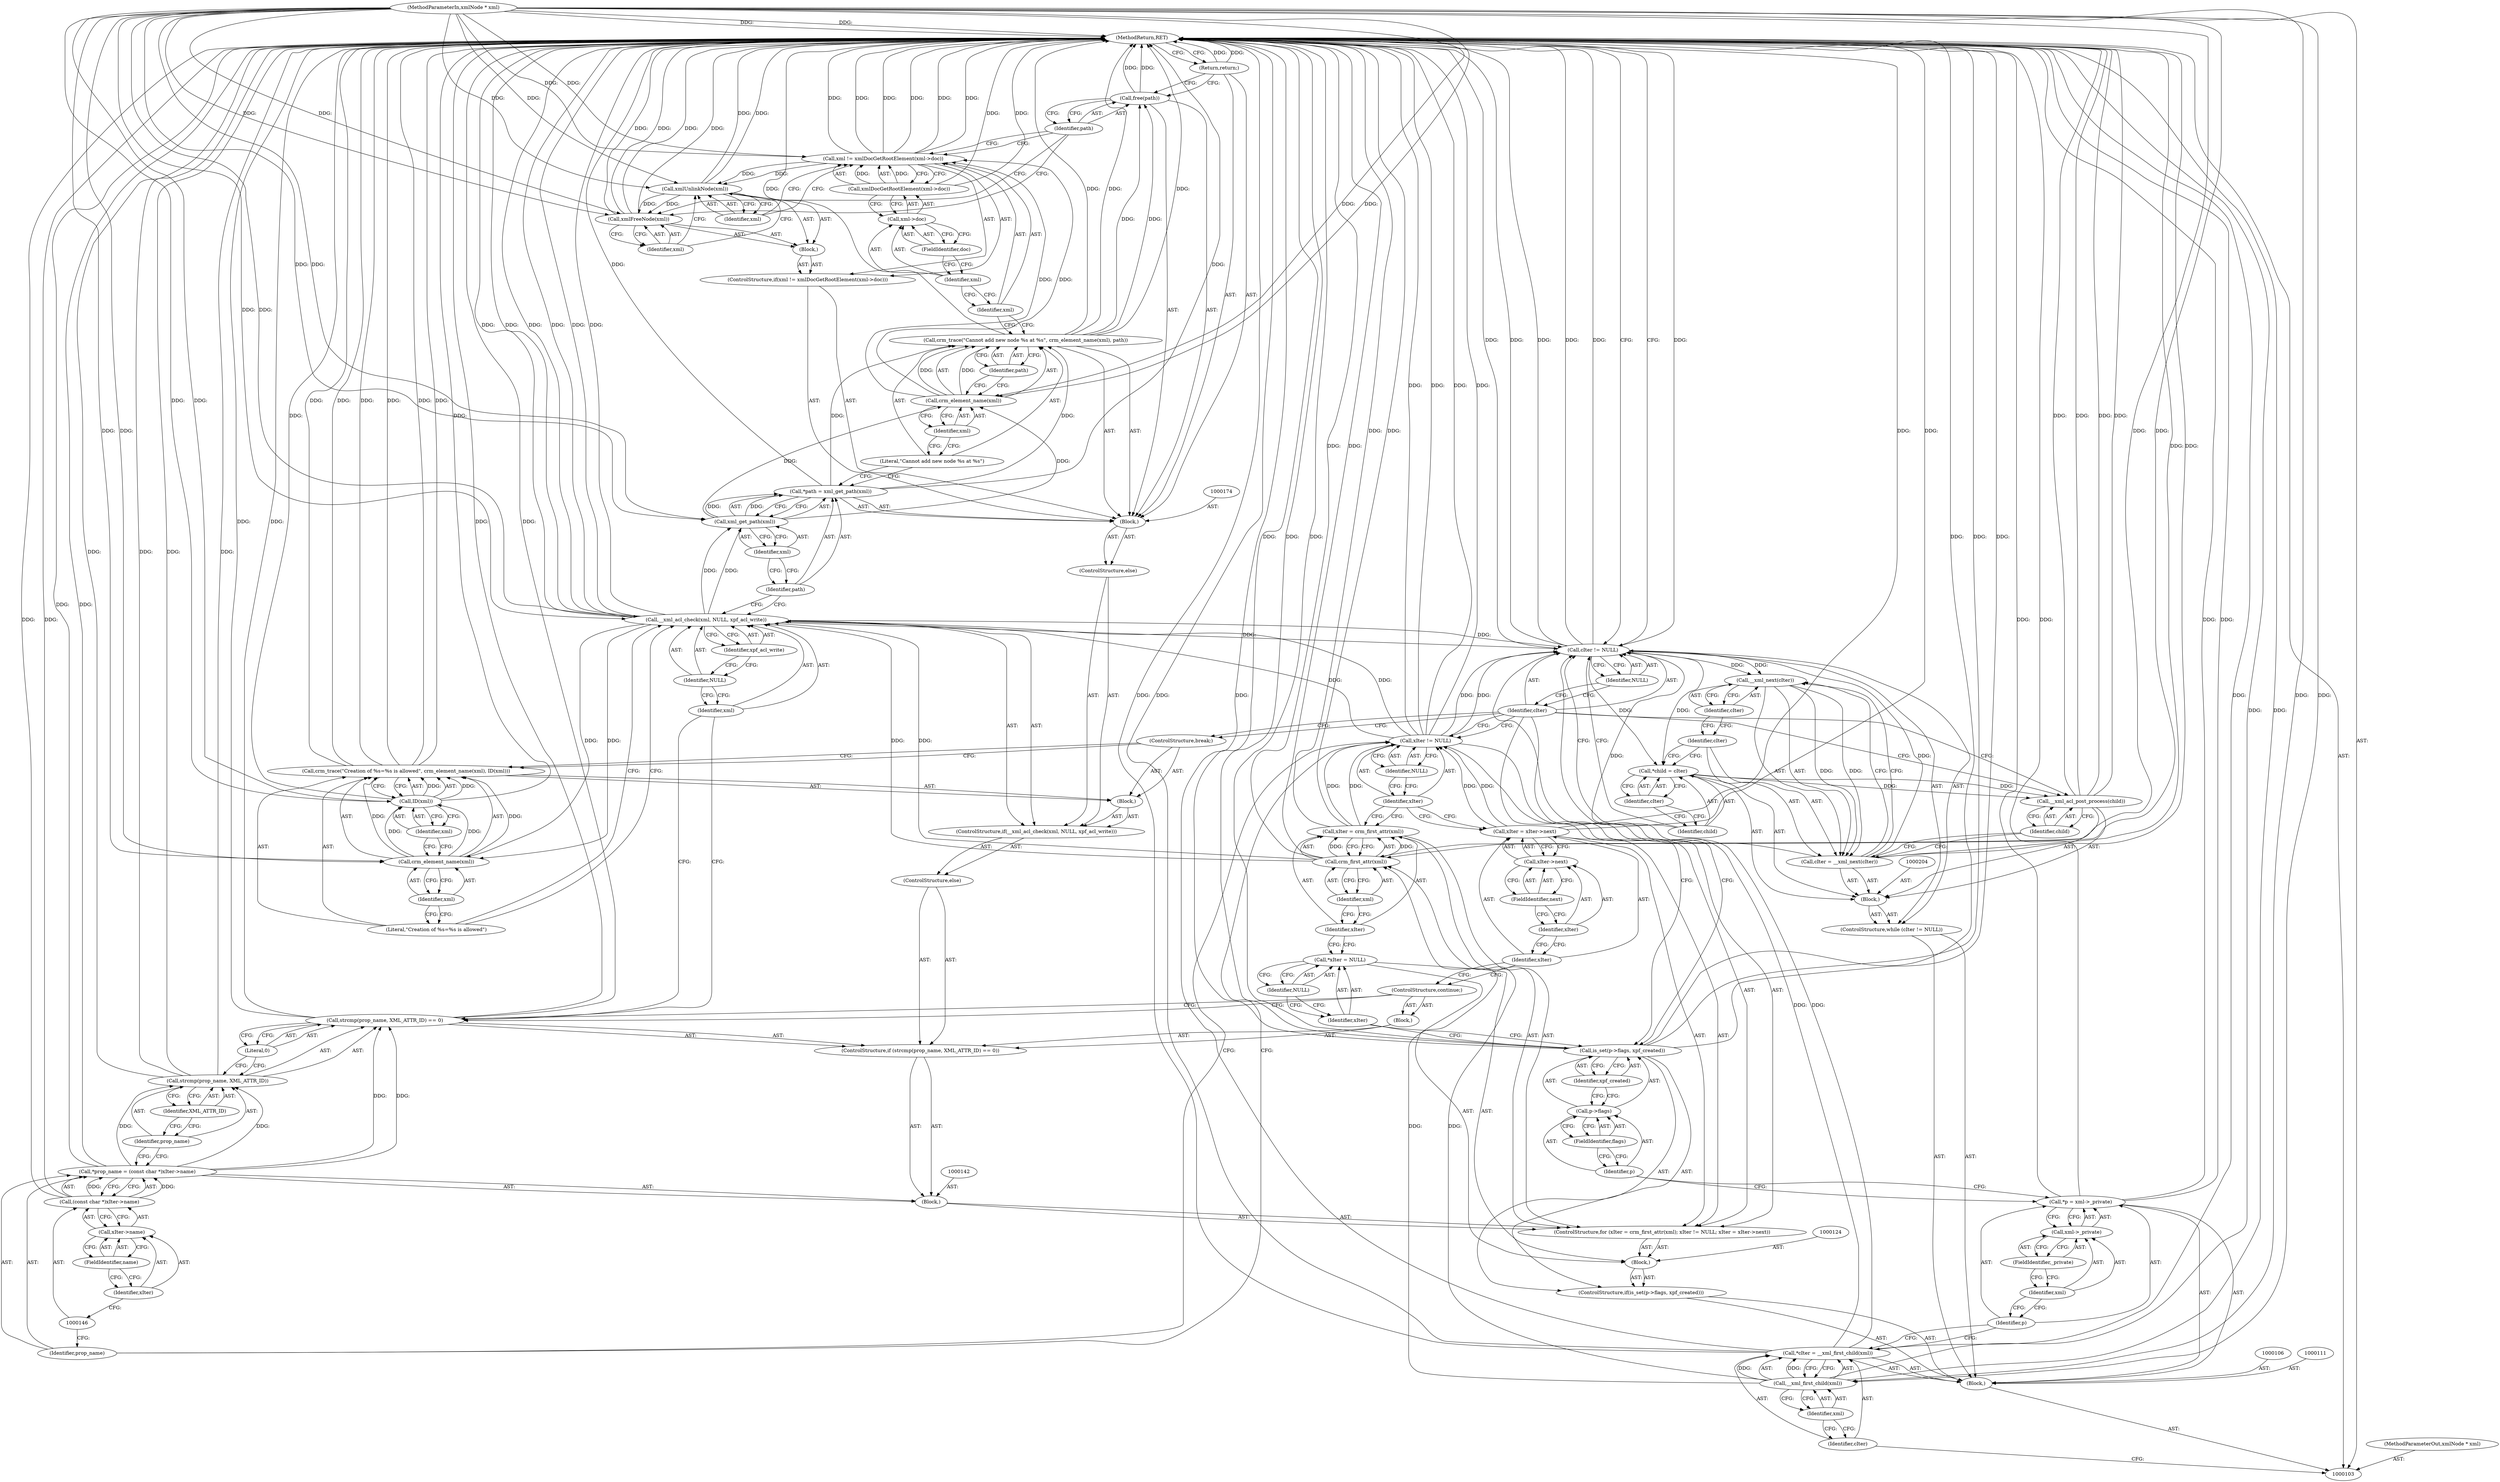 digraph "1_pacemaker_84ac07c" {
"1000214" [label="(MethodReturn,RET)"];
"1000104" [label="(MethodParameterIn,xmlNode * xml)"];
"1000311" [label="(MethodParameterOut,xmlNode * xml)"];
"1000129" [label="(Call,xIter = crm_first_attr(xml))"];
"1000130" [label="(Identifier,xIter)"];
"1000131" [label="(Call,crm_first_attr(xml))"];
"1000132" [label="(Identifier,xml)"];
"1000133" [label="(Call,xIter != NULL)"];
"1000134" [label="(Identifier,xIter)"];
"1000135" [label="(Identifier,NULL)"];
"1000136" [label="(Call,xIter = xIter->next)"];
"1000137" [label="(Identifier,xIter)"];
"1000138" [label="(Call,xIter->next)"];
"1000139" [label="(Identifier,xIter)"];
"1000140" [label="(FieldIdentifier,next)"];
"1000128" [label="(ControlStructure,for (xIter = crm_first_attr(xml); xIter != NULL; xIter = xIter->next))"];
"1000141" [label="(Block,)"];
"1000143" [label="(Call,*prop_name = (const char *)xIter->name)"];
"1000144" [label="(Identifier,prop_name)"];
"1000145" [label="(Call,(const char *)xIter->name)"];
"1000147" [label="(Call,xIter->name)"];
"1000148" [label="(Identifier,xIter)"];
"1000149" [label="(FieldIdentifier,name)"];
"1000150" [label="(ControlStructure,if (strcmp(prop_name, XML_ATTR_ID) == 0))"];
"1000151" [label="(Call,strcmp(prop_name, XML_ATTR_ID) == 0)"];
"1000152" [label="(Call,strcmp(prop_name, XML_ATTR_ID))"];
"1000153" [label="(Identifier,prop_name)"];
"1000154" [label="(Identifier,XML_ATTR_ID)"];
"1000155" [label="(Literal,0)"];
"1000156" [label="(Block,)"];
"1000157" [label="(ControlStructure,continue;)"];
"1000158" [label="(ControlStructure,else)"];
"1000159" [label="(ControlStructure,if(__xml_acl_check(xml, NULL, xpf_acl_write)))"];
"1000160" [label="(Call,__xml_acl_check(xml, NULL, xpf_acl_write))"];
"1000161" [label="(Identifier,xml)"];
"1000162" [label="(Identifier,NULL)"];
"1000163" [label="(Identifier,xpf_acl_write)"];
"1000164" [label="(Block,)"];
"1000165" [label="(Call,crm_trace(\"Creation of %s=%s is allowed\", crm_element_name(xml), ID(xml)))"];
"1000166" [label="(Literal,\"Creation of %s=%s is allowed\")"];
"1000167" [label="(Call,crm_element_name(xml))"];
"1000168" [label="(Identifier,xml)"];
"1000169" [label="(Call,ID(xml))"];
"1000170" [label="(Identifier,xml)"];
"1000105" [label="(Block,)"];
"1000171" [label="(ControlStructure,break;)"];
"1000172" [label="(ControlStructure,else)"];
"1000173" [label="(Block,)"];
"1000175" [label="(Call,*path = xml_get_path(xml))"];
"1000176" [label="(Identifier,path)"];
"1000177" [label="(Call,xml_get_path(xml))"];
"1000178" [label="(Identifier,xml)"];
"1000179" [label="(Call,crm_trace(\"Cannot add new node %s at %s\", crm_element_name(xml), path))"];
"1000180" [label="(Literal,\"Cannot add new node %s at %s\")"];
"1000181" [label="(Call,crm_element_name(xml))"];
"1000182" [label="(Identifier,xml)"];
"1000183" [label="(Identifier,path)"];
"1000184" [label="(ControlStructure,if(xml != xmlDocGetRootElement(xml->doc)))"];
"1000185" [label="(Call,xml != xmlDocGetRootElement(xml->doc))"];
"1000186" [label="(Identifier,xml)"];
"1000187" [label="(Call,xmlDocGetRootElement(xml->doc))"];
"1000188" [label="(Call,xml->doc)"];
"1000189" [label="(Identifier,xml)"];
"1000190" [label="(FieldIdentifier,doc)"];
"1000191" [label="(Block,)"];
"1000192" [label="(Call,xmlUnlinkNode(xml))"];
"1000193" [label="(Identifier,xml)"];
"1000194" [label="(Call,xmlFreeNode(xml))"];
"1000195" [label="(Identifier,xml)"];
"1000107" [label="(Call,*cIter = __xml_first_child(xml))"];
"1000108" [label="(Identifier,cIter)"];
"1000109" [label="(Call,__xml_first_child(xml))"];
"1000110" [label="(Identifier,xml)"];
"1000196" [label="(Call,free(path))"];
"1000197" [label="(Identifier,path)"];
"1000198" [label="(Return,return;)"];
"1000200" [label="(Call,cIter != NULL)"];
"1000201" [label="(Identifier,cIter)"];
"1000202" [label="(Identifier,NULL)"];
"1000199" [label="(ControlStructure,while (cIter != NULL))"];
"1000205" [label="(Call,*child = cIter)"];
"1000206" [label="(Identifier,child)"];
"1000207" [label="(Identifier,cIter)"];
"1000203" [label="(Block,)"];
"1000210" [label="(Call,__xml_next(cIter))"];
"1000211" [label="(Identifier,cIter)"];
"1000208" [label="(Call,cIter = __xml_next(cIter))"];
"1000209" [label="(Identifier,cIter)"];
"1000213" [label="(Identifier,child)"];
"1000212" [label="(Call,__xml_acl_post_process(child))"];
"1000112" [label="(Call,*p = xml->_private)"];
"1000113" [label="(Identifier,p)"];
"1000114" [label="(Call,xml->_private)"];
"1000115" [label="(Identifier,xml)"];
"1000116" [label="(FieldIdentifier,_private)"];
"1000119" [label="(Call,p->flags)"];
"1000120" [label="(Identifier,p)"];
"1000121" [label="(FieldIdentifier,flags)"];
"1000122" [label="(Identifier,xpf_created)"];
"1000117" [label="(ControlStructure,if(is_set(p->flags, xpf_created)))"];
"1000118" [label="(Call,is_set(p->flags, xpf_created))"];
"1000125" [label="(Call,*xIter = NULL)"];
"1000126" [label="(Identifier,xIter)"];
"1000127" [label="(Identifier,NULL)"];
"1000123" [label="(Block,)"];
"1000214" -> "1000103"  [label="AST: "];
"1000214" -> "1000198"  [label="CFG: "];
"1000214" -> "1000200"  [label="CFG: "];
"1000198" -> "1000214"  [label="DDG: "];
"1000187" -> "1000214"  [label="DDG: "];
"1000185" -> "1000214"  [label="DDG: "];
"1000185" -> "1000214"  [label="DDG: "];
"1000185" -> "1000214"  [label="DDG: "];
"1000107" -> "1000214"  [label="DDG: "];
"1000107" -> "1000214"  [label="DDG: "];
"1000165" -> "1000214"  [label="DDG: "];
"1000165" -> "1000214"  [label="DDG: "];
"1000165" -> "1000214"  [label="DDG: "];
"1000200" -> "1000214"  [label="DDG: "];
"1000200" -> "1000214"  [label="DDG: "];
"1000200" -> "1000214"  [label="DDG: "];
"1000131" -> "1000214"  [label="DDG: "];
"1000179" -> "1000214"  [label="DDG: "];
"1000179" -> "1000214"  [label="DDG: "];
"1000152" -> "1000214"  [label="DDG: "];
"1000152" -> "1000214"  [label="DDG: "];
"1000118" -> "1000214"  [label="DDG: "];
"1000118" -> "1000214"  [label="DDG: "];
"1000118" -> "1000214"  [label="DDG: "];
"1000196" -> "1000214"  [label="DDG: "];
"1000136" -> "1000214"  [label="DDG: "];
"1000194" -> "1000214"  [label="DDG: "];
"1000194" -> "1000214"  [label="DDG: "];
"1000208" -> "1000214"  [label="DDG: "];
"1000151" -> "1000214"  [label="DDG: "];
"1000151" -> "1000214"  [label="DDG: "];
"1000104" -> "1000214"  [label="DDG: "];
"1000112" -> "1000214"  [label="DDG: "];
"1000112" -> "1000214"  [label="DDG: "];
"1000160" -> "1000214"  [label="DDG: "];
"1000160" -> "1000214"  [label="DDG: "];
"1000160" -> "1000214"  [label="DDG: "];
"1000133" -> "1000214"  [label="DDG: "];
"1000133" -> "1000214"  [label="DDG: "];
"1000212" -> "1000214"  [label="DDG: "];
"1000212" -> "1000214"  [label="DDG: "];
"1000109" -> "1000214"  [label="DDG: "];
"1000143" -> "1000214"  [label="DDG: "];
"1000175" -> "1000214"  [label="DDG: "];
"1000169" -> "1000214"  [label="DDG: "];
"1000145" -> "1000214"  [label="DDG: "];
"1000192" -> "1000214"  [label="DDG: "];
"1000129" -> "1000214"  [label="DDG: "];
"1000104" -> "1000103"  [label="AST: "];
"1000104" -> "1000214"  [label="DDG: "];
"1000104" -> "1000109"  [label="DDG: "];
"1000104" -> "1000131"  [label="DDG: "];
"1000104" -> "1000160"  [label="DDG: "];
"1000104" -> "1000167"  [label="DDG: "];
"1000104" -> "1000169"  [label="DDG: "];
"1000104" -> "1000177"  [label="DDG: "];
"1000104" -> "1000181"  [label="DDG: "];
"1000104" -> "1000185"  [label="DDG: "];
"1000104" -> "1000192"  [label="DDG: "];
"1000104" -> "1000194"  [label="DDG: "];
"1000311" -> "1000103"  [label="AST: "];
"1000129" -> "1000128"  [label="AST: "];
"1000129" -> "1000131"  [label="CFG: "];
"1000130" -> "1000129"  [label="AST: "];
"1000131" -> "1000129"  [label="AST: "];
"1000134" -> "1000129"  [label="CFG: "];
"1000129" -> "1000214"  [label="DDG: "];
"1000131" -> "1000129"  [label="DDG: "];
"1000129" -> "1000133"  [label="DDG: "];
"1000130" -> "1000129"  [label="AST: "];
"1000130" -> "1000125"  [label="CFG: "];
"1000132" -> "1000130"  [label="CFG: "];
"1000131" -> "1000129"  [label="AST: "];
"1000131" -> "1000132"  [label="CFG: "];
"1000132" -> "1000131"  [label="AST: "];
"1000129" -> "1000131"  [label="CFG: "];
"1000131" -> "1000214"  [label="DDG: "];
"1000131" -> "1000129"  [label="DDG: "];
"1000109" -> "1000131"  [label="DDG: "];
"1000104" -> "1000131"  [label="DDG: "];
"1000131" -> "1000160"  [label="DDG: "];
"1000132" -> "1000131"  [label="AST: "];
"1000132" -> "1000130"  [label="CFG: "];
"1000131" -> "1000132"  [label="CFG: "];
"1000133" -> "1000128"  [label="AST: "];
"1000133" -> "1000135"  [label="CFG: "];
"1000134" -> "1000133"  [label="AST: "];
"1000135" -> "1000133"  [label="AST: "];
"1000144" -> "1000133"  [label="CFG: "];
"1000201" -> "1000133"  [label="CFG: "];
"1000133" -> "1000214"  [label="DDG: "];
"1000133" -> "1000214"  [label="DDG: "];
"1000129" -> "1000133"  [label="DDG: "];
"1000136" -> "1000133"  [label="DDG: "];
"1000133" -> "1000160"  [label="DDG: "];
"1000133" -> "1000200"  [label="DDG: "];
"1000134" -> "1000133"  [label="AST: "];
"1000134" -> "1000129"  [label="CFG: "];
"1000134" -> "1000136"  [label="CFG: "];
"1000135" -> "1000134"  [label="CFG: "];
"1000135" -> "1000133"  [label="AST: "];
"1000135" -> "1000134"  [label="CFG: "];
"1000133" -> "1000135"  [label="CFG: "];
"1000136" -> "1000128"  [label="AST: "];
"1000136" -> "1000138"  [label="CFG: "];
"1000137" -> "1000136"  [label="AST: "];
"1000138" -> "1000136"  [label="AST: "];
"1000134" -> "1000136"  [label="CFG: "];
"1000136" -> "1000214"  [label="DDG: "];
"1000136" -> "1000133"  [label="DDG: "];
"1000137" -> "1000136"  [label="AST: "];
"1000137" -> "1000157"  [label="CFG: "];
"1000139" -> "1000137"  [label="CFG: "];
"1000138" -> "1000136"  [label="AST: "];
"1000138" -> "1000140"  [label="CFG: "];
"1000139" -> "1000138"  [label="AST: "];
"1000140" -> "1000138"  [label="AST: "];
"1000136" -> "1000138"  [label="CFG: "];
"1000139" -> "1000138"  [label="AST: "];
"1000139" -> "1000137"  [label="CFG: "];
"1000140" -> "1000139"  [label="CFG: "];
"1000140" -> "1000138"  [label="AST: "];
"1000140" -> "1000139"  [label="CFG: "];
"1000138" -> "1000140"  [label="CFG: "];
"1000128" -> "1000123"  [label="AST: "];
"1000129" -> "1000128"  [label="AST: "];
"1000133" -> "1000128"  [label="AST: "];
"1000136" -> "1000128"  [label="AST: "];
"1000141" -> "1000128"  [label="AST: "];
"1000141" -> "1000128"  [label="AST: "];
"1000142" -> "1000141"  [label="AST: "];
"1000143" -> "1000141"  [label="AST: "];
"1000150" -> "1000141"  [label="AST: "];
"1000143" -> "1000141"  [label="AST: "];
"1000143" -> "1000145"  [label="CFG: "];
"1000144" -> "1000143"  [label="AST: "];
"1000145" -> "1000143"  [label="AST: "];
"1000153" -> "1000143"  [label="CFG: "];
"1000143" -> "1000214"  [label="DDG: "];
"1000145" -> "1000143"  [label="DDG: "];
"1000143" -> "1000151"  [label="DDG: "];
"1000143" -> "1000152"  [label="DDG: "];
"1000144" -> "1000143"  [label="AST: "];
"1000144" -> "1000133"  [label="CFG: "];
"1000146" -> "1000144"  [label="CFG: "];
"1000145" -> "1000143"  [label="AST: "];
"1000145" -> "1000147"  [label="CFG: "];
"1000146" -> "1000145"  [label="AST: "];
"1000147" -> "1000145"  [label="AST: "];
"1000143" -> "1000145"  [label="CFG: "];
"1000145" -> "1000214"  [label="DDG: "];
"1000145" -> "1000143"  [label="DDG: "];
"1000147" -> "1000145"  [label="AST: "];
"1000147" -> "1000149"  [label="CFG: "];
"1000148" -> "1000147"  [label="AST: "];
"1000149" -> "1000147"  [label="AST: "];
"1000145" -> "1000147"  [label="CFG: "];
"1000148" -> "1000147"  [label="AST: "];
"1000148" -> "1000146"  [label="CFG: "];
"1000149" -> "1000148"  [label="CFG: "];
"1000149" -> "1000147"  [label="AST: "];
"1000149" -> "1000148"  [label="CFG: "];
"1000147" -> "1000149"  [label="CFG: "];
"1000150" -> "1000141"  [label="AST: "];
"1000151" -> "1000150"  [label="AST: "];
"1000156" -> "1000150"  [label="AST: "];
"1000158" -> "1000150"  [label="AST: "];
"1000151" -> "1000150"  [label="AST: "];
"1000151" -> "1000155"  [label="CFG: "];
"1000152" -> "1000151"  [label="AST: "];
"1000155" -> "1000151"  [label="AST: "];
"1000157" -> "1000151"  [label="CFG: "];
"1000161" -> "1000151"  [label="CFG: "];
"1000151" -> "1000214"  [label="DDG: "];
"1000151" -> "1000214"  [label="DDG: "];
"1000143" -> "1000151"  [label="DDG: "];
"1000152" -> "1000151"  [label="AST: "];
"1000152" -> "1000154"  [label="CFG: "];
"1000153" -> "1000152"  [label="AST: "];
"1000154" -> "1000152"  [label="AST: "];
"1000155" -> "1000152"  [label="CFG: "];
"1000152" -> "1000214"  [label="DDG: "];
"1000152" -> "1000214"  [label="DDG: "];
"1000143" -> "1000152"  [label="DDG: "];
"1000153" -> "1000152"  [label="AST: "];
"1000153" -> "1000143"  [label="CFG: "];
"1000154" -> "1000153"  [label="CFG: "];
"1000154" -> "1000152"  [label="AST: "];
"1000154" -> "1000153"  [label="CFG: "];
"1000152" -> "1000154"  [label="CFG: "];
"1000155" -> "1000151"  [label="AST: "];
"1000155" -> "1000152"  [label="CFG: "];
"1000151" -> "1000155"  [label="CFG: "];
"1000156" -> "1000150"  [label="AST: "];
"1000157" -> "1000156"  [label="AST: "];
"1000157" -> "1000156"  [label="AST: "];
"1000157" -> "1000151"  [label="CFG: "];
"1000137" -> "1000157"  [label="CFG: "];
"1000158" -> "1000150"  [label="AST: "];
"1000159" -> "1000158"  [label="AST: "];
"1000159" -> "1000158"  [label="AST: "];
"1000160" -> "1000159"  [label="AST: "];
"1000164" -> "1000159"  [label="AST: "];
"1000172" -> "1000159"  [label="AST: "];
"1000160" -> "1000159"  [label="AST: "];
"1000160" -> "1000163"  [label="CFG: "];
"1000161" -> "1000160"  [label="AST: "];
"1000162" -> "1000160"  [label="AST: "];
"1000163" -> "1000160"  [label="AST: "];
"1000166" -> "1000160"  [label="CFG: "];
"1000176" -> "1000160"  [label="CFG: "];
"1000160" -> "1000214"  [label="DDG: "];
"1000160" -> "1000214"  [label="DDG: "];
"1000160" -> "1000214"  [label="DDG: "];
"1000131" -> "1000160"  [label="DDG: "];
"1000104" -> "1000160"  [label="DDG: "];
"1000133" -> "1000160"  [label="DDG: "];
"1000160" -> "1000167"  [label="DDG: "];
"1000160" -> "1000177"  [label="DDG: "];
"1000160" -> "1000200"  [label="DDG: "];
"1000161" -> "1000160"  [label="AST: "];
"1000161" -> "1000151"  [label="CFG: "];
"1000162" -> "1000161"  [label="CFG: "];
"1000162" -> "1000160"  [label="AST: "];
"1000162" -> "1000161"  [label="CFG: "];
"1000163" -> "1000162"  [label="CFG: "];
"1000163" -> "1000160"  [label="AST: "];
"1000163" -> "1000162"  [label="CFG: "];
"1000160" -> "1000163"  [label="CFG: "];
"1000164" -> "1000159"  [label="AST: "];
"1000165" -> "1000164"  [label="AST: "];
"1000171" -> "1000164"  [label="AST: "];
"1000165" -> "1000164"  [label="AST: "];
"1000165" -> "1000169"  [label="CFG: "];
"1000166" -> "1000165"  [label="AST: "];
"1000167" -> "1000165"  [label="AST: "];
"1000169" -> "1000165"  [label="AST: "];
"1000171" -> "1000165"  [label="CFG: "];
"1000165" -> "1000214"  [label="DDG: "];
"1000165" -> "1000214"  [label="DDG: "];
"1000165" -> "1000214"  [label="DDG: "];
"1000167" -> "1000165"  [label="DDG: "];
"1000169" -> "1000165"  [label="DDG: "];
"1000166" -> "1000165"  [label="AST: "];
"1000166" -> "1000160"  [label="CFG: "];
"1000168" -> "1000166"  [label="CFG: "];
"1000167" -> "1000165"  [label="AST: "];
"1000167" -> "1000168"  [label="CFG: "];
"1000168" -> "1000167"  [label="AST: "];
"1000170" -> "1000167"  [label="CFG: "];
"1000167" -> "1000165"  [label="DDG: "];
"1000160" -> "1000167"  [label="DDG: "];
"1000104" -> "1000167"  [label="DDG: "];
"1000167" -> "1000169"  [label="DDG: "];
"1000168" -> "1000167"  [label="AST: "];
"1000168" -> "1000166"  [label="CFG: "];
"1000167" -> "1000168"  [label="CFG: "];
"1000169" -> "1000165"  [label="AST: "];
"1000169" -> "1000170"  [label="CFG: "];
"1000170" -> "1000169"  [label="AST: "];
"1000165" -> "1000169"  [label="CFG: "];
"1000169" -> "1000214"  [label="DDG: "];
"1000169" -> "1000165"  [label="DDG: "];
"1000167" -> "1000169"  [label="DDG: "];
"1000104" -> "1000169"  [label="DDG: "];
"1000170" -> "1000169"  [label="AST: "];
"1000170" -> "1000167"  [label="CFG: "];
"1000169" -> "1000170"  [label="CFG: "];
"1000105" -> "1000103"  [label="AST: "];
"1000106" -> "1000105"  [label="AST: "];
"1000107" -> "1000105"  [label="AST: "];
"1000111" -> "1000105"  [label="AST: "];
"1000112" -> "1000105"  [label="AST: "];
"1000117" -> "1000105"  [label="AST: "];
"1000199" -> "1000105"  [label="AST: "];
"1000171" -> "1000164"  [label="AST: "];
"1000171" -> "1000165"  [label="CFG: "];
"1000201" -> "1000171"  [label="CFG: "];
"1000172" -> "1000159"  [label="AST: "];
"1000173" -> "1000172"  [label="AST: "];
"1000173" -> "1000172"  [label="AST: "];
"1000174" -> "1000173"  [label="AST: "];
"1000175" -> "1000173"  [label="AST: "];
"1000179" -> "1000173"  [label="AST: "];
"1000184" -> "1000173"  [label="AST: "];
"1000196" -> "1000173"  [label="AST: "];
"1000198" -> "1000173"  [label="AST: "];
"1000175" -> "1000173"  [label="AST: "];
"1000175" -> "1000177"  [label="CFG: "];
"1000176" -> "1000175"  [label="AST: "];
"1000177" -> "1000175"  [label="AST: "];
"1000180" -> "1000175"  [label="CFG: "];
"1000175" -> "1000214"  [label="DDG: "];
"1000177" -> "1000175"  [label="DDG: "];
"1000175" -> "1000179"  [label="DDG: "];
"1000176" -> "1000175"  [label="AST: "];
"1000176" -> "1000160"  [label="CFG: "];
"1000178" -> "1000176"  [label="CFG: "];
"1000177" -> "1000175"  [label="AST: "];
"1000177" -> "1000178"  [label="CFG: "];
"1000178" -> "1000177"  [label="AST: "];
"1000175" -> "1000177"  [label="CFG: "];
"1000177" -> "1000175"  [label="DDG: "];
"1000160" -> "1000177"  [label="DDG: "];
"1000104" -> "1000177"  [label="DDG: "];
"1000177" -> "1000181"  [label="DDG: "];
"1000178" -> "1000177"  [label="AST: "];
"1000178" -> "1000176"  [label="CFG: "];
"1000177" -> "1000178"  [label="CFG: "];
"1000179" -> "1000173"  [label="AST: "];
"1000179" -> "1000183"  [label="CFG: "];
"1000180" -> "1000179"  [label="AST: "];
"1000181" -> "1000179"  [label="AST: "];
"1000183" -> "1000179"  [label="AST: "];
"1000186" -> "1000179"  [label="CFG: "];
"1000179" -> "1000214"  [label="DDG: "];
"1000179" -> "1000214"  [label="DDG: "];
"1000181" -> "1000179"  [label="DDG: "];
"1000175" -> "1000179"  [label="DDG: "];
"1000179" -> "1000196"  [label="DDG: "];
"1000180" -> "1000179"  [label="AST: "];
"1000180" -> "1000175"  [label="CFG: "];
"1000182" -> "1000180"  [label="CFG: "];
"1000181" -> "1000179"  [label="AST: "];
"1000181" -> "1000182"  [label="CFG: "];
"1000182" -> "1000181"  [label="AST: "];
"1000183" -> "1000181"  [label="CFG: "];
"1000181" -> "1000179"  [label="DDG: "];
"1000177" -> "1000181"  [label="DDG: "];
"1000104" -> "1000181"  [label="DDG: "];
"1000181" -> "1000185"  [label="DDG: "];
"1000182" -> "1000181"  [label="AST: "];
"1000182" -> "1000180"  [label="CFG: "];
"1000181" -> "1000182"  [label="CFG: "];
"1000183" -> "1000179"  [label="AST: "];
"1000183" -> "1000181"  [label="CFG: "];
"1000179" -> "1000183"  [label="CFG: "];
"1000184" -> "1000173"  [label="AST: "];
"1000185" -> "1000184"  [label="AST: "];
"1000191" -> "1000184"  [label="AST: "];
"1000185" -> "1000184"  [label="AST: "];
"1000185" -> "1000187"  [label="CFG: "];
"1000186" -> "1000185"  [label="AST: "];
"1000187" -> "1000185"  [label="AST: "];
"1000193" -> "1000185"  [label="CFG: "];
"1000197" -> "1000185"  [label="CFG: "];
"1000185" -> "1000214"  [label="DDG: "];
"1000185" -> "1000214"  [label="DDG: "];
"1000185" -> "1000214"  [label="DDG: "];
"1000181" -> "1000185"  [label="DDG: "];
"1000104" -> "1000185"  [label="DDG: "];
"1000187" -> "1000185"  [label="DDG: "];
"1000185" -> "1000192"  [label="DDG: "];
"1000186" -> "1000185"  [label="AST: "];
"1000186" -> "1000179"  [label="CFG: "];
"1000189" -> "1000186"  [label="CFG: "];
"1000187" -> "1000185"  [label="AST: "];
"1000187" -> "1000188"  [label="CFG: "];
"1000188" -> "1000187"  [label="AST: "];
"1000185" -> "1000187"  [label="CFG: "];
"1000187" -> "1000214"  [label="DDG: "];
"1000187" -> "1000185"  [label="DDG: "];
"1000188" -> "1000187"  [label="AST: "];
"1000188" -> "1000190"  [label="CFG: "];
"1000189" -> "1000188"  [label="AST: "];
"1000190" -> "1000188"  [label="AST: "];
"1000187" -> "1000188"  [label="CFG: "];
"1000189" -> "1000188"  [label="AST: "];
"1000189" -> "1000186"  [label="CFG: "];
"1000190" -> "1000189"  [label="CFG: "];
"1000190" -> "1000188"  [label="AST: "];
"1000190" -> "1000189"  [label="CFG: "];
"1000188" -> "1000190"  [label="CFG: "];
"1000191" -> "1000184"  [label="AST: "];
"1000192" -> "1000191"  [label="AST: "];
"1000194" -> "1000191"  [label="AST: "];
"1000192" -> "1000191"  [label="AST: "];
"1000192" -> "1000193"  [label="CFG: "];
"1000193" -> "1000192"  [label="AST: "];
"1000195" -> "1000192"  [label="CFG: "];
"1000192" -> "1000214"  [label="DDG: "];
"1000185" -> "1000192"  [label="DDG: "];
"1000104" -> "1000192"  [label="DDG: "];
"1000192" -> "1000194"  [label="DDG: "];
"1000193" -> "1000192"  [label="AST: "];
"1000193" -> "1000185"  [label="CFG: "];
"1000192" -> "1000193"  [label="CFG: "];
"1000194" -> "1000191"  [label="AST: "];
"1000194" -> "1000195"  [label="CFG: "];
"1000195" -> "1000194"  [label="AST: "];
"1000197" -> "1000194"  [label="CFG: "];
"1000194" -> "1000214"  [label="DDG: "];
"1000194" -> "1000214"  [label="DDG: "];
"1000192" -> "1000194"  [label="DDG: "];
"1000104" -> "1000194"  [label="DDG: "];
"1000195" -> "1000194"  [label="AST: "];
"1000195" -> "1000192"  [label="CFG: "];
"1000194" -> "1000195"  [label="CFG: "];
"1000107" -> "1000105"  [label="AST: "];
"1000107" -> "1000109"  [label="CFG: "];
"1000108" -> "1000107"  [label="AST: "];
"1000109" -> "1000107"  [label="AST: "];
"1000113" -> "1000107"  [label="CFG: "];
"1000107" -> "1000214"  [label="DDG: "];
"1000107" -> "1000214"  [label="DDG: "];
"1000109" -> "1000107"  [label="DDG: "];
"1000107" -> "1000200"  [label="DDG: "];
"1000108" -> "1000107"  [label="AST: "];
"1000108" -> "1000103"  [label="CFG: "];
"1000110" -> "1000108"  [label="CFG: "];
"1000109" -> "1000107"  [label="AST: "];
"1000109" -> "1000110"  [label="CFG: "];
"1000110" -> "1000109"  [label="AST: "];
"1000107" -> "1000109"  [label="CFG: "];
"1000109" -> "1000214"  [label="DDG: "];
"1000109" -> "1000107"  [label="DDG: "];
"1000104" -> "1000109"  [label="DDG: "];
"1000109" -> "1000131"  [label="DDG: "];
"1000110" -> "1000109"  [label="AST: "];
"1000110" -> "1000108"  [label="CFG: "];
"1000109" -> "1000110"  [label="CFG: "];
"1000196" -> "1000173"  [label="AST: "];
"1000196" -> "1000197"  [label="CFG: "];
"1000197" -> "1000196"  [label="AST: "];
"1000198" -> "1000196"  [label="CFG: "];
"1000196" -> "1000214"  [label="DDG: "];
"1000179" -> "1000196"  [label="DDG: "];
"1000197" -> "1000196"  [label="AST: "];
"1000197" -> "1000194"  [label="CFG: "];
"1000197" -> "1000185"  [label="CFG: "];
"1000196" -> "1000197"  [label="CFG: "];
"1000198" -> "1000173"  [label="AST: "];
"1000198" -> "1000196"  [label="CFG: "];
"1000214" -> "1000198"  [label="CFG: "];
"1000198" -> "1000214"  [label="DDG: "];
"1000200" -> "1000199"  [label="AST: "];
"1000200" -> "1000202"  [label="CFG: "];
"1000201" -> "1000200"  [label="AST: "];
"1000202" -> "1000200"  [label="AST: "];
"1000206" -> "1000200"  [label="CFG: "];
"1000214" -> "1000200"  [label="CFG: "];
"1000200" -> "1000214"  [label="DDG: "];
"1000200" -> "1000214"  [label="DDG: "];
"1000200" -> "1000214"  [label="DDG: "];
"1000107" -> "1000200"  [label="DDG: "];
"1000208" -> "1000200"  [label="DDG: "];
"1000133" -> "1000200"  [label="DDG: "];
"1000160" -> "1000200"  [label="DDG: "];
"1000200" -> "1000205"  [label="DDG: "];
"1000200" -> "1000210"  [label="DDG: "];
"1000201" -> "1000200"  [label="AST: "];
"1000201" -> "1000212"  [label="CFG: "];
"1000201" -> "1000133"  [label="CFG: "];
"1000201" -> "1000171"  [label="CFG: "];
"1000201" -> "1000118"  [label="CFG: "];
"1000202" -> "1000201"  [label="CFG: "];
"1000202" -> "1000200"  [label="AST: "];
"1000202" -> "1000201"  [label="CFG: "];
"1000200" -> "1000202"  [label="CFG: "];
"1000199" -> "1000105"  [label="AST: "];
"1000200" -> "1000199"  [label="AST: "];
"1000203" -> "1000199"  [label="AST: "];
"1000205" -> "1000203"  [label="AST: "];
"1000205" -> "1000207"  [label="CFG: "];
"1000206" -> "1000205"  [label="AST: "];
"1000207" -> "1000205"  [label="AST: "];
"1000209" -> "1000205"  [label="CFG: "];
"1000200" -> "1000205"  [label="DDG: "];
"1000205" -> "1000212"  [label="DDG: "];
"1000206" -> "1000205"  [label="AST: "];
"1000206" -> "1000200"  [label="CFG: "];
"1000207" -> "1000206"  [label="CFG: "];
"1000207" -> "1000205"  [label="AST: "];
"1000207" -> "1000206"  [label="CFG: "];
"1000205" -> "1000207"  [label="CFG: "];
"1000203" -> "1000199"  [label="AST: "];
"1000204" -> "1000203"  [label="AST: "];
"1000205" -> "1000203"  [label="AST: "];
"1000208" -> "1000203"  [label="AST: "];
"1000212" -> "1000203"  [label="AST: "];
"1000210" -> "1000208"  [label="AST: "];
"1000210" -> "1000211"  [label="CFG: "];
"1000211" -> "1000210"  [label="AST: "];
"1000208" -> "1000210"  [label="CFG: "];
"1000210" -> "1000208"  [label="DDG: "];
"1000200" -> "1000210"  [label="DDG: "];
"1000211" -> "1000210"  [label="AST: "];
"1000211" -> "1000209"  [label="CFG: "];
"1000210" -> "1000211"  [label="CFG: "];
"1000208" -> "1000203"  [label="AST: "];
"1000208" -> "1000210"  [label="CFG: "];
"1000209" -> "1000208"  [label="AST: "];
"1000210" -> "1000208"  [label="AST: "];
"1000213" -> "1000208"  [label="CFG: "];
"1000208" -> "1000214"  [label="DDG: "];
"1000208" -> "1000200"  [label="DDG: "];
"1000210" -> "1000208"  [label="DDG: "];
"1000209" -> "1000208"  [label="AST: "];
"1000209" -> "1000205"  [label="CFG: "];
"1000211" -> "1000209"  [label="CFG: "];
"1000213" -> "1000212"  [label="AST: "];
"1000213" -> "1000208"  [label="CFG: "];
"1000212" -> "1000213"  [label="CFG: "];
"1000212" -> "1000203"  [label="AST: "];
"1000212" -> "1000213"  [label="CFG: "];
"1000213" -> "1000212"  [label="AST: "];
"1000201" -> "1000212"  [label="CFG: "];
"1000212" -> "1000214"  [label="DDG: "];
"1000212" -> "1000214"  [label="DDG: "];
"1000205" -> "1000212"  [label="DDG: "];
"1000112" -> "1000105"  [label="AST: "];
"1000112" -> "1000114"  [label="CFG: "];
"1000113" -> "1000112"  [label="AST: "];
"1000114" -> "1000112"  [label="AST: "];
"1000120" -> "1000112"  [label="CFG: "];
"1000112" -> "1000214"  [label="DDG: "];
"1000112" -> "1000214"  [label="DDG: "];
"1000113" -> "1000112"  [label="AST: "];
"1000113" -> "1000107"  [label="CFG: "];
"1000115" -> "1000113"  [label="CFG: "];
"1000114" -> "1000112"  [label="AST: "];
"1000114" -> "1000116"  [label="CFG: "];
"1000115" -> "1000114"  [label="AST: "];
"1000116" -> "1000114"  [label="AST: "];
"1000112" -> "1000114"  [label="CFG: "];
"1000115" -> "1000114"  [label="AST: "];
"1000115" -> "1000113"  [label="CFG: "];
"1000116" -> "1000115"  [label="CFG: "];
"1000116" -> "1000114"  [label="AST: "];
"1000116" -> "1000115"  [label="CFG: "];
"1000114" -> "1000116"  [label="CFG: "];
"1000119" -> "1000118"  [label="AST: "];
"1000119" -> "1000121"  [label="CFG: "];
"1000120" -> "1000119"  [label="AST: "];
"1000121" -> "1000119"  [label="AST: "];
"1000122" -> "1000119"  [label="CFG: "];
"1000120" -> "1000119"  [label="AST: "];
"1000120" -> "1000112"  [label="CFG: "];
"1000121" -> "1000120"  [label="CFG: "];
"1000121" -> "1000119"  [label="AST: "];
"1000121" -> "1000120"  [label="CFG: "];
"1000119" -> "1000121"  [label="CFG: "];
"1000122" -> "1000118"  [label="AST: "];
"1000122" -> "1000119"  [label="CFG: "];
"1000118" -> "1000122"  [label="CFG: "];
"1000117" -> "1000105"  [label="AST: "];
"1000118" -> "1000117"  [label="AST: "];
"1000123" -> "1000117"  [label="AST: "];
"1000118" -> "1000117"  [label="AST: "];
"1000118" -> "1000122"  [label="CFG: "];
"1000119" -> "1000118"  [label="AST: "];
"1000122" -> "1000118"  [label="AST: "];
"1000126" -> "1000118"  [label="CFG: "];
"1000201" -> "1000118"  [label="CFG: "];
"1000118" -> "1000214"  [label="DDG: "];
"1000118" -> "1000214"  [label="DDG: "];
"1000118" -> "1000214"  [label="DDG: "];
"1000125" -> "1000123"  [label="AST: "];
"1000125" -> "1000127"  [label="CFG: "];
"1000126" -> "1000125"  [label="AST: "];
"1000127" -> "1000125"  [label="AST: "];
"1000130" -> "1000125"  [label="CFG: "];
"1000126" -> "1000125"  [label="AST: "];
"1000126" -> "1000118"  [label="CFG: "];
"1000127" -> "1000126"  [label="CFG: "];
"1000127" -> "1000125"  [label="AST: "];
"1000127" -> "1000126"  [label="CFG: "];
"1000125" -> "1000127"  [label="CFG: "];
"1000123" -> "1000117"  [label="AST: "];
"1000124" -> "1000123"  [label="AST: "];
"1000125" -> "1000123"  [label="AST: "];
"1000128" -> "1000123"  [label="AST: "];
}
